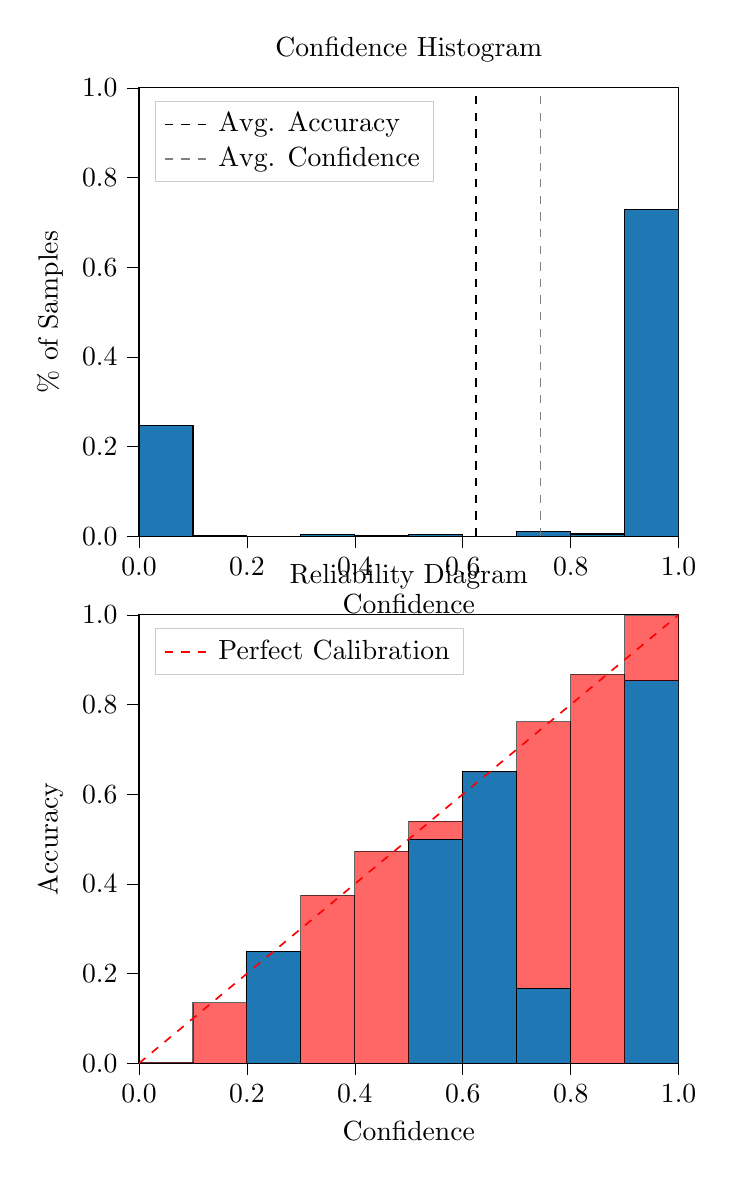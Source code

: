% This file was created by tikzplotlib v0.9.8.
\begin{tikzpicture}

\definecolor{color0}{rgb}{0.122,0.467,0.706}

\begin{groupplot}[group style={group size=1 by 2}]
\nextgroupplot[
legend cell align={left},
legend style={
  fill opacity=0.8,
  draw opacity=1,
  text opacity=1,
  at={(0.03,0.97)},
  anchor=north west,
  draw=white!80!black
},
tick align=outside,
tick pos=left,
title={Confidence Histogram},
x grid style={white!69.02!black},
xlabel={Confidence},
xmin=0, xmax=1,
xtick style={color=black},
xtick={0,0.2,0.4,0.6,0.8,1},
xticklabels={0.0,0.2,0.4,0.6,0.8,1.0},
y grid style={white!69.02!black},
ylabel={\% of Samples},
ymin=0, ymax=1,
ytick style={color=black},
ytick={0,0.2,0.4,0.6,0.8,1},
yticklabels={0.0,0.2,0.4,0.6,0.8,1.0}
]
\draw[draw=black,fill=color0] (axis cs:-6.939e-18,0) rectangle (axis cs:0.1,0.247);
\draw[draw=black,fill=color0] (axis cs:0.1,0) rectangle (axis cs:0.2,0.002);
\draw[draw=black,fill=color0] (axis cs:0.2,0) rectangle (axis cs:0.3,0);
\draw[draw=black,fill=color0] (axis cs:0.3,0) rectangle (axis cs:0.4,0.003);
\draw[draw=black,fill=color0] (axis cs:0.4,0) rectangle (axis cs:0.5,0.002);
\draw[draw=black,fill=color0] (axis cs:0.5,0) rectangle (axis cs:0.6,0.003);
\draw[draw=black,fill=color0] (axis cs:0.6,0) rectangle (axis cs:0.7,0);
\draw[draw=black,fill=color0] (axis cs:0.7,0) rectangle (axis cs:0.8,0.01);
\draw[draw=black,fill=color0] (axis cs:0.8,0) rectangle (axis cs:0.9,0.005);
\draw[draw=black,fill=color0] (axis cs:0.9,0) rectangle (axis cs:1,0.729);
\addplot [semithick, black, dashed]
table {%
0.625 0
0.625 1
};
\addlegendentry{Avg. Accuracy}
\addplot [semithick, white!50.196!black, dashed]
table {%
0.744 0
0.744 1
};
\addlegendentry{Avg. Confidence}

\nextgroupplot[
legend cell align={left},
legend style={
  fill opacity=0.8,
  draw opacity=1,
  text opacity=1,
  at={(0.03,0.97)},
  anchor=north west,
  draw=white!80!black
},
tick align=outside,
tick pos=left,
title={Reliability Diagram},
x grid style={white!69.02!black},
xlabel={Confidence},
xmin=0, xmax=1,
xtick style={color=black},
xtick={0,0.2,0.4,0.6,0.8,1},
xticklabels={0.0,0.2,0.4,0.6,0.8,1.0},
y grid style={white!69.02!black},
ylabel={Accuracy},
ymin=0, ymax=1,
ytick style={color=black},
ytick={0,0.2,0.4,0.6,0.8,1},
yticklabels={0.0,0.2,0.4,0.6,0.8,1.0}
]
\draw[draw=black,fill=color0] (axis cs:-6.939e-18,0) rectangle (axis cs:0.1,0);
\draw[draw=black,fill=color0] (axis cs:0.1,0) rectangle (axis cs:0.2,0);
\draw[draw=black,fill=color0] (axis cs:0.2,0) rectangle (axis cs:0.3,0.25);
\draw[draw=black,fill=color0] (axis cs:0.3,0) rectangle (axis cs:0.4,0);
\draw[draw=black,fill=color0] (axis cs:0.4,0) rectangle (axis cs:0.5,0);
\draw[draw=black,fill=color0] (axis cs:0.5,0) rectangle (axis cs:0.6,0.5);
\draw[draw=black,fill=color0] (axis cs:0.6,0) rectangle (axis cs:0.7,0.65);
\draw[draw=black,fill=color0] (axis cs:0.7,0) rectangle (axis cs:0.8,0.167);
\draw[draw=black,fill=color0] (axis cs:0.8,0) rectangle (axis cs:0.9,0);
\draw[draw=black,fill=color0] (axis cs:0.9,0) rectangle (axis cs:1,0.853);
\draw[draw=black,fill=red,opacity=0.6] (axis cs:-6.939e-18,0) rectangle (axis cs:0.1,0.002);
\draw[draw=black,fill=red,opacity=0.6] (axis cs:0.1,0) rectangle (axis cs:0.2,0.135);
\draw[draw=black,fill=red,opacity=0.6] (axis cs:0.2,0.25) rectangle (axis cs:0.3,0.25);
\draw[draw=black,fill=red,opacity=0.6] (axis cs:0.3,0) rectangle (axis cs:0.4,0.375);
\draw[draw=black,fill=red,opacity=0.6] (axis cs:0.4,0) rectangle (axis cs:0.5,0.473);
\draw[draw=black,fill=red,opacity=0.6] (axis cs:0.5,0.5) rectangle (axis cs:0.6,0.54);
\draw[draw=black,fill=red,opacity=0.6] (axis cs:0.6,0.65) rectangle (axis cs:0.7,0.65);
\draw[draw=black,fill=red,opacity=0.6] (axis cs:0.7,0.167) rectangle (axis cs:0.8,0.762);
\draw[draw=black,fill=red,opacity=0.6] (axis cs:0.8,0) rectangle (axis cs:0.9,0.868);
\draw[draw=black,fill=red,opacity=0.6] (axis cs:0.9,0.853) rectangle (axis cs:1,0.998);
\addplot [semithick, red, dashed]
table {%
0 0
1 1
};
\addlegendentry{Perfect Calibration}
\end{groupplot}

\end{tikzpicture}
